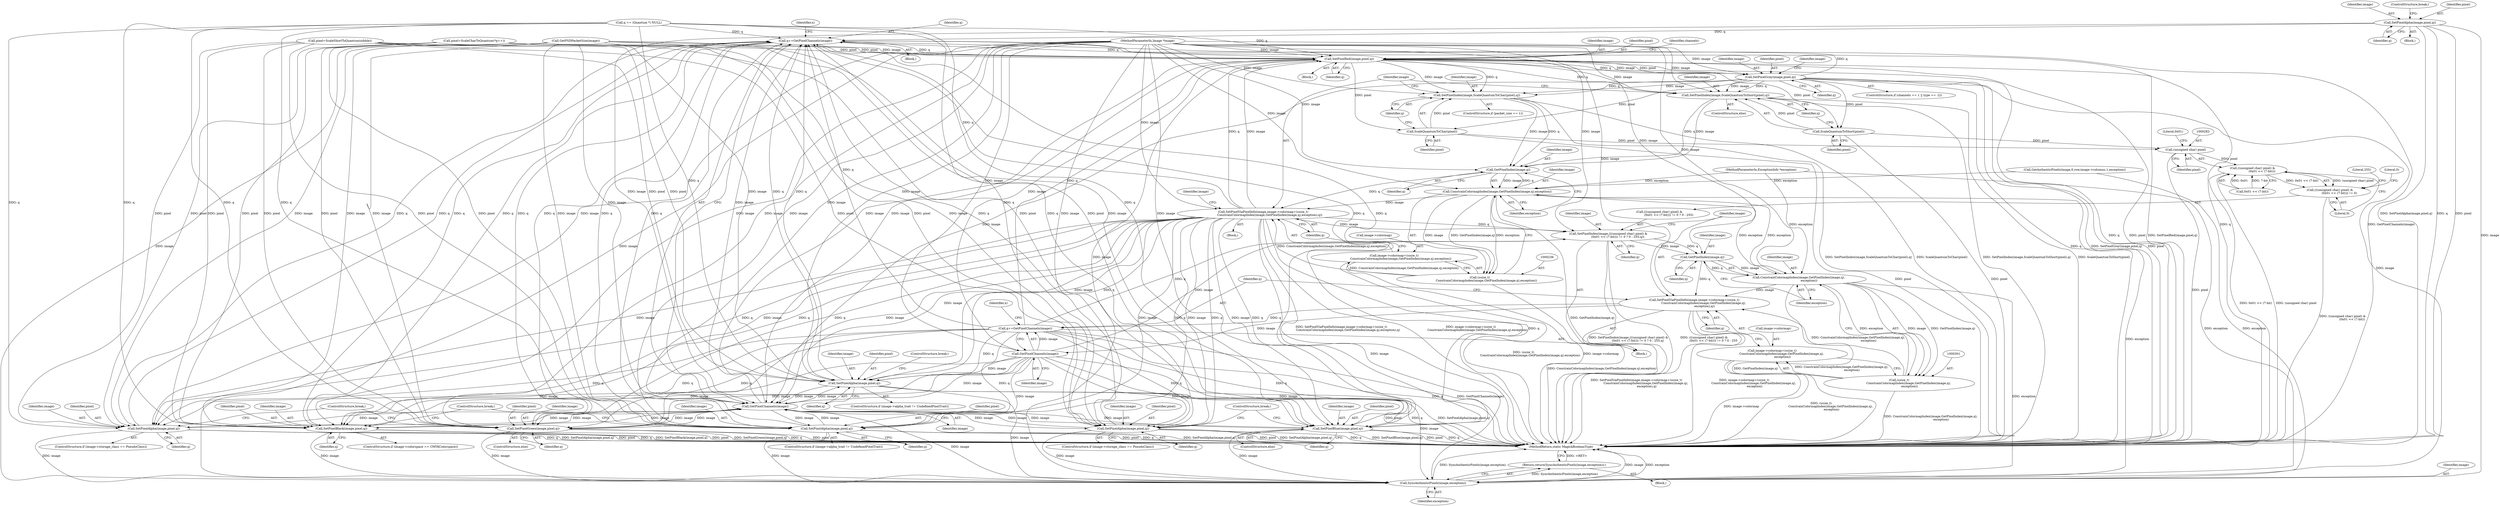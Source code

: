 digraph "0_ImageMagick_280215b9936d145dd5ee91403738ccce1333cab1@pointer" {
"1000182" [label="(Call,SetPixelAlpha(image,pixel,q))"];
"1000406" [label="(Call,q+=GetPixelChannels(image))"];
"1000190" [label="(Call,SetPixelRed(image,pixel,q))"];
"1000203" [label="(Call,SetPixelGray(image,pixel,q))"];
"1000218" [label="(Call,SetPixelIndex(image,ScaleQuantumToChar(pixel),q))"];
"1000239" [label="(Call,GetPixelIndex(image,q))"];
"1000237" [label="(Call,ConstrainColormapIndex(image,GetPixelIndex(image,q),exception))"];
"1000229" [label="(Call,SetPixelViaPixelInfo(image,image->colormap+(ssize_t)\n              ConstrainColormapIndex(image,GetPixelIndex(image,q),exception),q))"];
"1000277" [label="(Call,SetPixelIndex(image,(((unsigned char) pixel) &\n                    (0x01 << (7-bit))) != 0 ? 0 : 255,q))"];
"1000304" [label="(Call,GetPixelIndex(image,q))"];
"1000302" [label="(Call,ConstrainColormapIndex(image,GetPixelIndex(image,q),\n                      exception))"];
"1000294" [label="(Call,SetPixelViaPixelInfo(image,image->colormap+(ssize_t)\n                    ConstrainColormapIndex(image,GetPixelIndex(image,q),\n                      exception),q))"];
"1000309" [label="(Call,q+=GetPixelChannels(image))"];
"1000327" [label="(Call,SetPixelAlpha(image,pixel,q))"];
"1000408" [label="(Call,GetPixelChannels(image))"];
"1000332" [label="(Call,SetPixelGreen(image,pixel,q))"];
"1000411" [label="(Call,SyncAuthenticPixels(image,exception))"];
"1000410" [label="(Return,return(SyncAuthenticPixels(image,exception));)"];
"1000345" [label="(Call,SetPixelAlpha(image,pixel,q))"];
"1000350" [label="(Call,SetPixelBlue(image,pixel,q))"];
"1000363" [label="(Call,SetPixelBlack(image,pixel,q))"];
"1000374" [label="(Call,SetPixelAlpha(image,pixel,q))"];
"1000399" [label="(Call,SetPixelAlpha(image,pixel,q))"];
"1000311" [label="(Call,GetPixelChannels(image))"];
"1000300" [label="(Call,(ssize_t)\n                    ConstrainColormapIndex(image,GetPixelIndex(image,q),\n                      exception))"];
"1000296" [label="(Call,image->colormap+(ssize_t)\n                    ConstrainColormapIndex(image,GetPixelIndex(image,q),\n                      exception))"];
"1000235" [label="(Call,(ssize_t)\n              ConstrainColormapIndex(image,GetPixelIndex(image,q),exception))"];
"1000231" [label="(Call,image->colormap+(ssize_t)\n              ConstrainColormapIndex(image,GetPixelIndex(image,q),exception))"];
"1000220" [label="(Call,ScaleQuantumToChar(pixel))"];
"1000282" [label="(Call,(unsigned char) pixel)"];
"1000281" [label="(Call,((unsigned char) pixel) &\n                    (0x01 << (7-bit)))"];
"1000280" [label="(Call,(((unsigned char) pixel) &\n                    (0x01 << (7-bit))) != 0)"];
"1000224" [label="(Call,SetPixelIndex(image,ScaleQuantumToShort(pixel),q))"];
"1000226" [label="(Call,ScaleQuantumToShort(pixel))"];
"1000411" [label="(Call,SyncAuthenticPixels(image,exception))"];
"1000221" [label="(Identifier,pixel)"];
"1000227" [label="(Identifier,pixel)"];
"1000239" [label="(Call,GetPixelIndex(image,q))"];
"1000303" [label="(Identifier,image)"];
"1000413" [label="(Identifier,exception)"];
"1000193" [label="(Identifier,q)"];
"1000309" [label="(Call,q+=GetPixelChannels(image))"];
"1000368" [label="(ControlStructure,if (image->alpha_trait != UndefinedPixelTrait))"];
"1000230" [label="(Identifier,image)"];
"1000345" [label="(Call,SetPixelAlpha(image,pixel,q))"];
"1000235" [label="(Call,(ssize_t)\n              ConstrainColormapIndex(image,GetPixelIndex(image,q),exception))"];
"1000247" [label="(Identifier,image)"];
"1000339" [label="(ControlStructure,if (image->storage_class == PseudoClass))"];
"1000185" [label="(Identifier,q)"];
"1000194" [label="(ControlStructure,if (channels == 1 || type == -2))"];
"1000173" [label="(Call,pixel=ScaleShortToQuantum(nibble))"];
"1000277" [label="(Call,SetPixelIndex(image,(((unsigned char) pixel) &\n                    (0x01 << (7-bit))) != 0 ? 0 : 255,q))"];
"1000182" [label="(Call,SetPixelAlpha(image,pixel,q))"];
"1000190" [label="(Call,SetPixelRed(image,pixel,q))"];
"1000129" [label="(Call,q == (Quantum *) NULL)"];
"1000218" [label="(Call,SetPixelIndex(image,ScaleQuantumToChar(pixel),q))"];
"1000223" [label="(ControlStructure,else)"];
"1000402" [label="(Identifier,q)"];
"1000138" [label="(Call,GetPSDPacketSize(image))"];
"1000294" [label="(Call,SetPixelViaPixelInfo(image,image->colormap+(ssize_t)\n                    ConstrainColormapIndex(image,GetPixelIndex(image,q),\n                      exception),q))"];
"1000321" [label="(ControlStructure,if (image->storage_class == PseudoClass))"];
"1000284" [label="(Identifier,pixel)"];
"1000232" [label="(Call,image->colormap)"];
"1000346" [label="(Identifier,image)"];
"1000285" [label="(Call,0x01 << (7-bit))"];
"1000204" [label="(Identifier,image)"];
"1000181" [label="(Block,)"];
"1000191" [label="(Identifier,image)"];
"1000296" [label="(Call,image->colormap+(ssize_t)\n                    ConstrainColormapIndex(image,GetPixelIndex(image,q),\n                      exception))"];
"1000307" [label="(Identifier,exception)"];
"1000295" [label="(Identifier,image)"];
"1000376" [label="(Identifier,pixel)"];
"1000281" [label="(Call,((unsigned char) pixel) &\n                    (0x01 << (7-bit)))"];
"1000365" [label="(Identifier,pixel)"];
"1000225" [label="(Identifier,image)"];
"1000282" [label="(Call,(unsigned char) pixel)"];
"1000403" [label="(ControlStructure,break;)"];
"1000237" [label="(Call,ConstrainColormapIndex(image,GetPixelIndex(image,q),exception))"];
"1000354" [label="(ControlStructure,break;)"];
"1000375" [label="(Identifier,image)"];
"1000203" [label="(Call,SetPixelGray(image,pixel,q))"];
"1000334" [label="(Identifier,pixel)"];
"1000377" [label="(Identifier,q)"];
"1000192" [label="(Identifier,pixel)"];
"1000205" [label="(Identifier,pixel)"];
"1000364" [label="(Identifier,image)"];
"1000158" [label="(Call,pixel=ScaleCharToQuantum(*p++))"];
"1000242" [label="(Identifier,exception)"];
"1000349" [label="(ControlStructure,else)"];
"1000153" [label="(Block,)"];
"1000351" [label="(Identifier,image)"];
"1000210" [label="(Identifier,image)"];
"1000330" [label="(Identifier,q)"];
"1000278" [label="(Identifier,image)"];
"1000347" [label="(Identifier,pixel)"];
"1000214" [label="(ControlStructure,if (packet_size == 1))"];
"1000366" [label="(Identifier,q)"];
"1000228" [label="(Identifier,q)"];
"1000219" [label="(Identifier,image)"];
"1000312" [label="(Identifier,image)"];
"1000408" [label="(Call,GetPixelChannels(image))"];
"1000374" [label="(Call,SetPixelAlpha(image,pixel,q))"];
"1000332" [label="(Call,SetPixelGreen(image,pixel,q))"];
"1000229" [label="(Call,SetPixelViaPixelInfo(image,image->colormap+(ssize_t)\n              ConstrainColormapIndex(image,GetPixelIndex(image,q),exception),q))"];
"1000290" [label="(Literal,0)"];
"1000240" [label="(Identifier,image)"];
"1000243" [label="(Identifier,q)"];
"1000311" [label="(Call,GetPixelChannels(image))"];
"1000314" [label="(Identifier,x)"];
"1000297" [label="(Call,image->colormap)"];
"1000414" [label="(MethodReturn,static MagickBooleanType)"];
"1000189" [label="(Block,)"];
"1000305" [label="(Identifier,image)"];
"1000231" [label="(Call,image->colormap+(ssize_t)\n              ConstrainColormapIndex(image,GetPixelIndex(image,q),exception))"];
"1000152" [label="(Identifier,x)"];
"1000327" [label="(Call,SetPixelAlpha(image,pixel,q))"];
"1000302" [label="(Call,ConstrainColormapIndex(image,GetPixelIndex(image,q),\n                      exception))"];
"1000238" [label="(Identifier,image)"];
"1000336" [label="(ControlStructure,break;)"];
"1000328" [label="(Identifier,image)"];
"1000119" [label="(Call,GetAuthenticPixels(image,0,row,image->columns,1,exception))"];
"1000353" [label="(Identifier,q)"];
"1000280" [label="(Call,(((unsigned char) pixel) &\n                    (0x01 << (7-bit))) != 0)"];
"1000183" [label="(Identifier,image)"];
"1000352" [label="(Identifier,pixel)"];
"1000300" [label="(Call,(ssize_t)\n                    ConstrainColormapIndex(image,GetPixelIndex(image,q),\n                      exception))"];
"1000406" [label="(Call,q+=GetPixelChannels(image))"];
"1000350" [label="(Call,SetPixelBlue(image,pixel,q))"];
"1000206" [label="(Identifier,q)"];
"1000106" [label="(MethodParameterIn,ExceptionInfo *exception)"];
"1000401" [label="(Identifier,pixel)"];
"1000241" [label="(Identifier,q)"];
"1000410" [label="(Return,return(SyncAuthenticPixels(image,exception));)"];
"1000186" [label="(ControlStructure,break;)"];
"1000292" [label="(Literal,255)"];
"1000286" [label="(Literal,0x01)"];
"1000184" [label="(Identifier,pixel)"];
"1000333" [label="(Identifier,image)"];
"1000213" [label="(Block,)"];
"1000329" [label="(Identifier,pixel)"];
"1000224" [label="(Call,SetPixelIndex(image,ScaleQuantumToShort(pixel),q))"];
"1000279" [label="(Call,(((unsigned char) pixel) &\n                    (0x01 << (7-bit))) != 0 ? 0 : 255)"];
"1000226" [label="(Call,ScaleQuantumToShort(pixel))"];
"1000304" [label="(Call,GetPixelIndex(image,q))"];
"1000393" [label="(ControlStructure,if (image->alpha_trait != UndefinedPixelTrait))"];
"1000107" [label="(Block,)"];
"1000101" [label="(MethodParameterIn,Image *image)"];
"1000306" [label="(Identifier,q)"];
"1000357" [label="(ControlStructure,if (image->colorspace == CMYKColorspace))"];
"1000399" [label="(Call,SetPixelAlpha(image,pixel,q))"];
"1000409" [label="(Identifier,image)"];
"1000276" [label="(Block,)"];
"1000220" [label="(Call,ScaleQuantumToChar(pixel))"];
"1000310" [label="(Identifier,q)"];
"1000293" [label="(Identifier,q)"];
"1000291" [label="(Literal,0)"];
"1000331" [label="(ControlStructure,else)"];
"1000412" [label="(Identifier,image)"];
"1000363" [label="(Call,SetPixelBlack(image,pixel,q))"];
"1000197" [label="(Identifier,channels)"];
"1000222" [label="(Identifier,q)"];
"1000378" [label="(ControlStructure,break;)"];
"1000400" [label="(Identifier,image)"];
"1000407" [label="(Identifier,q)"];
"1000308" [label="(Identifier,q)"];
"1000335" [label="(Identifier,q)"];
"1000348" [label="(Identifier,q)"];
"1000182" -> "1000181"  [label="AST: "];
"1000182" -> "1000185"  [label="CFG: "];
"1000183" -> "1000182"  [label="AST: "];
"1000184" -> "1000182"  [label="AST: "];
"1000185" -> "1000182"  [label="AST: "];
"1000186" -> "1000182"  [label="CFG: "];
"1000182" -> "1000414"  [label="DDG: SetPixelAlpha(image,pixel,q)"];
"1000182" -> "1000414"  [label="DDG: q"];
"1000182" -> "1000414"  [label="DDG: pixel"];
"1000182" -> "1000406"  [label="DDG: q"];
"1000182" -> "1000408"  [label="DDG: image"];
"1000182" -> "1000411"  [label="DDG: image"];
"1000406" -> "1000153"  [label="AST: "];
"1000406" -> "1000408"  [label="CFG: "];
"1000407" -> "1000406"  [label="AST: "];
"1000408" -> "1000406"  [label="AST: "];
"1000152" -> "1000406"  [label="CFG: "];
"1000406" -> "1000414"  [label="DDG: q"];
"1000406" -> "1000414"  [label="DDG: GetPixelChannels(image)"];
"1000406" -> "1000190"  [label="DDG: q"];
"1000406" -> "1000327"  [label="DDG: q"];
"1000406" -> "1000332"  [label="DDG: q"];
"1000406" -> "1000345"  [label="DDG: q"];
"1000406" -> "1000350"  [label="DDG: q"];
"1000406" -> "1000363"  [label="DDG: q"];
"1000406" -> "1000374"  [label="DDG: q"];
"1000406" -> "1000399"  [label="DDG: q"];
"1000408" -> "1000406"  [label="DDG: image"];
"1000309" -> "1000406"  [label="DDG: q"];
"1000129" -> "1000406"  [label="DDG: q"];
"1000374" -> "1000406"  [label="DDG: q"];
"1000399" -> "1000406"  [label="DDG: q"];
"1000350" -> "1000406"  [label="DDG: q"];
"1000345" -> "1000406"  [label="DDG: q"];
"1000327" -> "1000406"  [label="DDG: q"];
"1000363" -> "1000406"  [label="DDG: q"];
"1000190" -> "1000406"  [label="DDG: q"];
"1000332" -> "1000406"  [label="DDG: q"];
"1000229" -> "1000406"  [label="DDG: q"];
"1000203" -> "1000406"  [label="DDG: q"];
"1000190" -> "1000189"  [label="AST: "];
"1000190" -> "1000193"  [label="CFG: "];
"1000191" -> "1000190"  [label="AST: "];
"1000192" -> "1000190"  [label="AST: "];
"1000193" -> "1000190"  [label="AST: "];
"1000197" -> "1000190"  [label="CFG: "];
"1000190" -> "1000414"  [label="DDG: SetPixelRed(image,pixel,q)"];
"1000190" -> "1000414"  [label="DDG: q"];
"1000190" -> "1000414"  [label="DDG: pixel"];
"1000311" -> "1000190"  [label="DDG: image"];
"1000408" -> "1000190"  [label="DDG: image"];
"1000138" -> "1000190"  [label="DDG: image"];
"1000229" -> "1000190"  [label="DDG: image"];
"1000229" -> "1000190"  [label="DDG: q"];
"1000101" -> "1000190"  [label="DDG: image"];
"1000158" -> "1000190"  [label="DDG: pixel"];
"1000173" -> "1000190"  [label="DDG: pixel"];
"1000309" -> "1000190"  [label="DDG: q"];
"1000129" -> "1000190"  [label="DDG: q"];
"1000190" -> "1000203"  [label="DDG: image"];
"1000190" -> "1000203"  [label="DDG: pixel"];
"1000190" -> "1000203"  [label="DDG: q"];
"1000190" -> "1000218"  [label="DDG: image"];
"1000190" -> "1000218"  [label="DDG: q"];
"1000190" -> "1000220"  [label="DDG: pixel"];
"1000190" -> "1000224"  [label="DDG: image"];
"1000190" -> "1000224"  [label="DDG: q"];
"1000190" -> "1000226"  [label="DDG: pixel"];
"1000190" -> "1000408"  [label="DDG: image"];
"1000190" -> "1000411"  [label="DDG: image"];
"1000203" -> "1000194"  [label="AST: "];
"1000203" -> "1000206"  [label="CFG: "];
"1000204" -> "1000203"  [label="AST: "];
"1000205" -> "1000203"  [label="AST: "];
"1000206" -> "1000203"  [label="AST: "];
"1000210" -> "1000203"  [label="CFG: "];
"1000203" -> "1000414"  [label="DDG: q"];
"1000203" -> "1000414"  [label="DDG: SetPixelGray(image,pixel,q)"];
"1000203" -> "1000414"  [label="DDG: pixel"];
"1000101" -> "1000203"  [label="DDG: image"];
"1000203" -> "1000218"  [label="DDG: image"];
"1000203" -> "1000218"  [label="DDG: q"];
"1000203" -> "1000220"  [label="DDG: pixel"];
"1000203" -> "1000224"  [label="DDG: image"];
"1000203" -> "1000224"  [label="DDG: q"];
"1000203" -> "1000226"  [label="DDG: pixel"];
"1000203" -> "1000408"  [label="DDG: image"];
"1000203" -> "1000411"  [label="DDG: image"];
"1000218" -> "1000214"  [label="AST: "];
"1000218" -> "1000222"  [label="CFG: "];
"1000219" -> "1000218"  [label="AST: "];
"1000220" -> "1000218"  [label="AST: "];
"1000222" -> "1000218"  [label="AST: "];
"1000230" -> "1000218"  [label="CFG: "];
"1000218" -> "1000414"  [label="DDG: SetPixelIndex(image,ScaleQuantumToChar(pixel),q)"];
"1000218" -> "1000414"  [label="DDG: ScaleQuantumToChar(pixel)"];
"1000101" -> "1000218"  [label="DDG: image"];
"1000220" -> "1000218"  [label="DDG: pixel"];
"1000218" -> "1000239"  [label="DDG: image"];
"1000218" -> "1000239"  [label="DDG: q"];
"1000239" -> "1000237"  [label="AST: "];
"1000239" -> "1000241"  [label="CFG: "];
"1000240" -> "1000239"  [label="AST: "];
"1000241" -> "1000239"  [label="AST: "];
"1000242" -> "1000239"  [label="CFG: "];
"1000239" -> "1000237"  [label="DDG: image"];
"1000239" -> "1000237"  [label="DDG: q"];
"1000224" -> "1000239"  [label="DDG: image"];
"1000224" -> "1000239"  [label="DDG: q"];
"1000101" -> "1000239"  [label="DDG: image"];
"1000239" -> "1000229"  [label="DDG: q"];
"1000237" -> "1000235"  [label="AST: "];
"1000237" -> "1000242"  [label="CFG: "];
"1000238" -> "1000237"  [label="AST: "];
"1000242" -> "1000237"  [label="AST: "];
"1000235" -> "1000237"  [label="CFG: "];
"1000237" -> "1000414"  [label="DDG: GetPixelIndex(image,q)"];
"1000237" -> "1000229"  [label="DDG: image"];
"1000237" -> "1000235"  [label="DDG: image"];
"1000237" -> "1000235"  [label="DDG: GetPixelIndex(image,q)"];
"1000237" -> "1000235"  [label="DDG: exception"];
"1000101" -> "1000237"  [label="DDG: image"];
"1000302" -> "1000237"  [label="DDG: exception"];
"1000119" -> "1000237"  [label="DDG: exception"];
"1000106" -> "1000237"  [label="DDG: exception"];
"1000237" -> "1000302"  [label="DDG: exception"];
"1000237" -> "1000411"  [label="DDG: exception"];
"1000229" -> "1000213"  [label="AST: "];
"1000229" -> "1000243"  [label="CFG: "];
"1000230" -> "1000229"  [label="AST: "];
"1000231" -> "1000229"  [label="AST: "];
"1000243" -> "1000229"  [label="AST: "];
"1000247" -> "1000229"  [label="CFG: "];
"1000229" -> "1000414"  [label="DDG: SetPixelViaPixelInfo(image,image->colormap+(ssize_t)\n              ConstrainColormapIndex(image,GetPixelIndex(image,q),exception),q)"];
"1000229" -> "1000414"  [label="DDG: image->colormap+(ssize_t)\n              ConstrainColormapIndex(image,GetPixelIndex(image,q),exception)"];
"1000229" -> "1000414"  [label="DDG: q"];
"1000101" -> "1000229"  [label="DDG: image"];
"1000235" -> "1000229"  [label="DDG: ConstrainColormapIndex(image,GetPixelIndex(image,q),exception)"];
"1000229" -> "1000277"  [label="DDG: image"];
"1000229" -> "1000277"  [label="DDG: q"];
"1000229" -> "1000327"  [label="DDG: image"];
"1000229" -> "1000327"  [label="DDG: q"];
"1000229" -> "1000332"  [label="DDG: image"];
"1000229" -> "1000332"  [label="DDG: q"];
"1000229" -> "1000345"  [label="DDG: image"];
"1000229" -> "1000345"  [label="DDG: q"];
"1000229" -> "1000350"  [label="DDG: image"];
"1000229" -> "1000350"  [label="DDG: q"];
"1000229" -> "1000363"  [label="DDG: image"];
"1000229" -> "1000363"  [label="DDG: q"];
"1000229" -> "1000374"  [label="DDG: image"];
"1000229" -> "1000374"  [label="DDG: q"];
"1000229" -> "1000399"  [label="DDG: image"];
"1000229" -> "1000399"  [label="DDG: q"];
"1000229" -> "1000408"  [label="DDG: image"];
"1000229" -> "1000411"  [label="DDG: image"];
"1000277" -> "1000276"  [label="AST: "];
"1000277" -> "1000293"  [label="CFG: "];
"1000278" -> "1000277"  [label="AST: "];
"1000279" -> "1000277"  [label="AST: "];
"1000293" -> "1000277"  [label="AST: "];
"1000295" -> "1000277"  [label="CFG: "];
"1000277" -> "1000414"  [label="DDG: SetPixelIndex(image,(((unsigned char) pixel) &\n                    (0x01 << (7-bit))) != 0 ? 0 : 255,q)"];
"1000277" -> "1000414"  [label="DDG: (((unsigned char) pixel) &\n                    (0x01 << (7-bit))) != 0 ? 0 : 255"];
"1000311" -> "1000277"  [label="DDG: image"];
"1000101" -> "1000277"  [label="DDG: image"];
"1000309" -> "1000277"  [label="DDG: q"];
"1000277" -> "1000304"  [label="DDG: image"];
"1000277" -> "1000304"  [label="DDG: q"];
"1000304" -> "1000302"  [label="AST: "];
"1000304" -> "1000306"  [label="CFG: "];
"1000305" -> "1000304"  [label="AST: "];
"1000306" -> "1000304"  [label="AST: "];
"1000307" -> "1000304"  [label="CFG: "];
"1000304" -> "1000302"  [label="DDG: image"];
"1000304" -> "1000302"  [label="DDG: q"];
"1000101" -> "1000304"  [label="DDG: image"];
"1000304" -> "1000294"  [label="DDG: q"];
"1000302" -> "1000300"  [label="AST: "];
"1000302" -> "1000307"  [label="CFG: "];
"1000303" -> "1000302"  [label="AST: "];
"1000307" -> "1000302"  [label="AST: "];
"1000300" -> "1000302"  [label="CFG: "];
"1000302" -> "1000414"  [label="DDG: GetPixelIndex(image,q)"];
"1000302" -> "1000294"  [label="DDG: image"];
"1000302" -> "1000300"  [label="DDG: image"];
"1000302" -> "1000300"  [label="DDG: GetPixelIndex(image,q)"];
"1000302" -> "1000300"  [label="DDG: exception"];
"1000101" -> "1000302"  [label="DDG: image"];
"1000106" -> "1000302"  [label="DDG: exception"];
"1000302" -> "1000411"  [label="DDG: exception"];
"1000294" -> "1000276"  [label="AST: "];
"1000294" -> "1000308"  [label="CFG: "];
"1000295" -> "1000294"  [label="AST: "];
"1000296" -> "1000294"  [label="AST: "];
"1000308" -> "1000294"  [label="AST: "];
"1000310" -> "1000294"  [label="CFG: "];
"1000294" -> "1000414"  [label="DDG: SetPixelViaPixelInfo(image,image->colormap+(ssize_t)\n                    ConstrainColormapIndex(image,GetPixelIndex(image,q),\n                      exception),q)"];
"1000294" -> "1000414"  [label="DDG: image->colormap+(ssize_t)\n                    ConstrainColormapIndex(image,GetPixelIndex(image,q),\n                      exception)"];
"1000101" -> "1000294"  [label="DDG: image"];
"1000300" -> "1000294"  [label="DDG: ConstrainColormapIndex(image,GetPixelIndex(image,q),\n                      exception)"];
"1000294" -> "1000309"  [label="DDG: q"];
"1000294" -> "1000311"  [label="DDG: image"];
"1000309" -> "1000276"  [label="AST: "];
"1000309" -> "1000311"  [label="CFG: "];
"1000310" -> "1000309"  [label="AST: "];
"1000311" -> "1000309"  [label="AST: "];
"1000314" -> "1000309"  [label="CFG: "];
"1000309" -> "1000414"  [label="DDG: q"];
"1000309" -> "1000414"  [label="DDG: GetPixelChannels(image)"];
"1000311" -> "1000309"  [label="DDG: image"];
"1000309" -> "1000327"  [label="DDG: q"];
"1000309" -> "1000332"  [label="DDG: q"];
"1000309" -> "1000345"  [label="DDG: q"];
"1000309" -> "1000350"  [label="DDG: q"];
"1000309" -> "1000363"  [label="DDG: q"];
"1000309" -> "1000374"  [label="DDG: q"];
"1000309" -> "1000399"  [label="DDG: q"];
"1000327" -> "1000321"  [label="AST: "];
"1000327" -> "1000330"  [label="CFG: "];
"1000328" -> "1000327"  [label="AST: "];
"1000329" -> "1000327"  [label="AST: "];
"1000330" -> "1000327"  [label="AST: "];
"1000336" -> "1000327"  [label="CFG: "];
"1000327" -> "1000414"  [label="DDG: pixel"];
"1000327" -> "1000414"  [label="DDG: q"];
"1000327" -> "1000414"  [label="DDG: SetPixelAlpha(image,pixel,q)"];
"1000311" -> "1000327"  [label="DDG: image"];
"1000408" -> "1000327"  [label="DDG: image"];
"1000138" -> "1000327"  [label="DDG: image"];
"1000101" -> "1000327"  [label="DDG: image"];
"1000158" -> "1000327"  [label="DDG: pixel"];
"1000173" -> "1000327"  [label="DDG: pixel"];
"1000129" -> "1000327"  [label="DDG: q"];
"1000327" -> "1000408"  [label="DDG: image"];
"1000327" -> "1000411"  [label="DDG: image"];
"1000408" -> "1000409"  [label="CFG: "];
"1000409" -> "1000408"  [label="AST: "];
"1000408" -> "1000332"  [label="DDG: image"];
"1000408" -> "1000345"  [label="DDG: image"];
"1000408" -> "1000350"  [label="DDG: image"];
"1000408" -> "1000363"  [label="DDG: image"];
"1000408" -> "1000374"  [label="DDG: image"];
"1000408" -> "1000399"  [label="DDG: image"];
"1000311" -> "1000408"  [label="DDG: image"];
"1000350" -> "1000408"  [label="DDG: image"];
"1000138" -> "1000408"  [label="DDG: image"];
"1000399" -> "1000408"  [label="DDG: image"];
"1000345" -> "1000408"  [label="DDG: image"];
"1000332" -> "1000408"  [label="DDG: image"];
"1000374" -> "1000408"  [label="DDG: image"];
"1000363" -> "1000408"  [label="DDG: image"];
"1000101" -> "1000408"  [label="DDG: image"];
"1000408" -> "1000411"  [label="DDG: image"];
"1000332" -> "1000331"  [label="AST: "];
"1000332" -> "1000335"  [label="CFG: "];
"1000333" -> "1000332"  [label="AST: "];
"1000334" -> "1000332"  [label="AST: "];
"1000335" -> "1000332"  [label="AST: "];
"1000336" -> "1000332"  [label="CFG: "];
"1000332" -> "1000414"  [label="DDG: pixel"];
"1000332" -> "1000414"  [label="DDG: SetPixelGreen(image,pixel,q)"];
"1000332" -> "1000414"  [label="DDG: q"];
"1000311" -> "1000332"  [label="DDG: image"];
"1000138" -> "1000332"  [label="DDG: image"];
"1000101" -> "1000332"  [label="DDG: image"];
"1000158" -> "1000332"  [label="DDG: pixel"];
"1000173" -> "1000332"  [label="DDG: pixel"];
"1000129" -> "1000332"  [label="DDG: q"];
"1000332" -> "1000411"  [label="DDG: image"];
"1000411" -> "1000410"  [label="AST: "];
"1000411" -> "1000413"  [label="CFG: "];
"1000412" -> "1000411"  [label="AST: "];
"1000413" -> "1000411"  [label="AST: "];
"1000410" -> "1000411"  [label="CFG: "];
"1000411" -> "1000414"  [label="DDG: SyncAuthenticPixels(image,exception)"];
"1000411" -> "1000414"  [label="DDG: image"];
"1000411" -> "1000414"  [label="DDG: exception"];
"1000411" -> "1000410"  [label="DDG: SyncAuthenticPixels(image,exception)"];
"1000311" -> "1000411"  [label="DDG: image"];
"1000350" -> "1000411"  [label="DDG: image"];
"1000138" -> "1000411"  [label="DDG: image"];
"1000399" -> "1000411"  [label="DDG: image"];
"1000345" -> "1000411"  [label="DDG: image"];
"1000374" -> "1000411"  [label="DDG: image"];
"1000363" -> "1000411"  [label="DDG: image"];
"1000101" -> "1000411"  [label="DDG: image"];
"1000119" -> "1000411"  [label="DDG: exception"];
"1000106" -> "1000411"  [label="DDG: exception"];
"1000410" -> "1000107"  [label="AST: "];
"1000414" -> "1000410"  [label="CFG: "];
"1000410" -> "1000414"  [label="DDG: <RET>"];
"1000345" -> "1000339"  [label="AST: "];
"1000345" -> "1000348"  [label="CFG: "];
"1000346" -> "1000345"  [label="AST: "];
"1000347" -> "1000345"  [label="AST: "];
"1000348" -> "1000345"  [label="AST: "];
"1000354" -> "1000345"  [label="CFG: "];
"1000345" -> "1000414"  [label="DDG: q"];
"1000345" -> "1000414"  [label="DDG: pixel"];
"1000345" -> "1000414"  [label="DDG: SetPixelAlpha(image,pixel,q)"];
"1000311" -> "1000345"  [label="DDG: image"];
"1000138" -> "1000345"  [label="DDG: image"];
"1000101" -> "1000345"  [label="DDG: image"];
"1000158" -> "1000345"  [label="DDG: pixel"];
"1000173" -> "1000345"  [label="DDG: pixel"];
"1000129" -> "1000345"  [label="DDG: q"];
"1000350" -> "1000349"  [label="AST: "];
"1000350" -> "1000353"  [label="CFG: "];
"1000351" -> "1000350"  [label="AST: "];
"1000352" -> "1000350"  [label="AST: "];
"1000353" -> "1000350"  [label="AST: "];
"1000354" -> "1000350"  [label="CFG: "];
"1000350" -> "1000414"  [label="DDG: q"];
"1000350" -> "1000414"  [label="DDG: SetPixelBlue(image,pixel,q)"];
"1000350" -> "1000414"  [label="DDG: pixel"];
"1000311" -> "1000350"  [label="DDG: image"];
"1000138" -> "1000350"  [label="DDG: image"];
"1000101" -> "1000350"  [label="DDG: image"];
"1000158" -> "1000350"  [label="DDG: pixel"];
"1000173" -> "1000350"  [label="DDG: pixel"];
"1000129" -> "1000350"  [label="DDG: q"];
"1000363" -> "1000357"  [label="AST: "];
"1000363" -> "1000366"  [label="CFG: "];
"1000364" -> "1000363"  [label="AST: "];
"1000365" -> "1000363"  [label="AST: "];
"1000366" -> "1000363"  [label="AST: "];
"1000378" -> "1000363"  [label="CFG: "];
"1000363" -> "1000414"  [label="DDG: pixel"];
"1000363" -> "1000414"  [label="DDG: q"];
"1000363" -> "1000414"  [label="DDG: SetPixelBlack(image,pixel,q)"];
"1000311" -> "1000363"  [label="DDG: image"];
"1000138" -> "1000363"  [label="DDG: image"];
"1000101" -> "1000363"  [label="DDG: image"];
"1000158" -> "1000363"  [label="DDG: pixel"];
"1000173" -> "1000363"  [label="DDG: pixel"];
"1000129" -> "1000363"  [label="DDG: q"];
"1000374" -> "1000368"  [label="AST: "];
"1000374" -> "1000377"  [label="CFG: "];
"1000375" -> "1000374"  [label="AST: "];
"1000376" -> "1000374"  [label="AST: "];
"1000377" -> "1000374"  [label="AST: "];
"1000378" -> "1000374"  [label="CFG: "];
"1000374" -> "1000414"  [label="DDG: pixel"];
"1000374" -> "1000414"  [label="DDG: q"];
"1000374" -> "1000414"  [label="DDG: SetPixelAlpha(image,pixel,q)"];
"1000311" -> "1000374"  [label="DDG: image"];
"1000138" -> "1000374"  [label="DDG: image"];
"1000101" -> "1000374"  [label="DDG: image"];
"1000158" -> "1000374"  [label="DDG: pixel"];
"1000173" -> "1000374"  [label="DDG: pixel"];
"1000129" -> "1000374"  [label="DDG: q"];
"1000399" -> "1000393"  [label="AST: "];
"1000399" -> "1000402"  [label="CFG: "];
"1000400" -> "1000399"  [label="AST: "];
"1000401" -> "1000399"  [label="AST: "];
"1000402" -> "1000399"  [label="AST: "];
"1000403" -> "1000399"  [label="CFG: "];
"1000399" -> "1000414"  [label="DDG: pixel"];
"1000399" -> "1000414"  [label="DDG: q"];
"1000399" -> "1000414"  [label="DDG: SetPixelAlpha(image,pixel,q)"];
"1000311" -> "1000399"  [label="DDG: image"];
"1000138" -> "1000399"  [label="DDG: image"];
"1000101" -> "1000399"  [label="DDG: image"];
"1000158" -> "1000399"  [label="DDG: pixel"];
"1000173" -> "1000399"  [label="DDG: pixel"];
"1000129" -> "1000399"  [label="DDG: q"];
"1000311" -> "1000312"  [label="CFG: "];
"1000312" -> "1000311"  [label="AST: "];
"1000101" -> "1000311"  [label="DDG: image"];
"1000300" -> "1000296"  [label="AST: "];
"1000301" -> "1000300"  [label="AST: "];
"1000296" -> "1000300"  [label="CFG: "];
"1000300" -> "1000414"  [label="DDG: ConstrainColormapIndex(image,GetPixelIndex(image,q),\n                      exception)"];
"1000300" -> "1000296"  [label="DDG: ConstrainColormapIndex(image,GetPixelIndex(image,q),\n                      exception)"];
"1000297" -> "1000296"  [label="AST: "];
"1000308" -> "1000296"  [label="CFG: "];
"1000296" -> "1000414"  [label="DDG: (ssize_t)\n                    ConstrainColormapIndex(image,GetPixelIndex(image,q),\n                      exception)"];
"1000296" -> "1000414"  [label="DDG: image->colormap"];
"1000235" -> "1000231"  [label="AST: "];
"1000236" -> "1000235"  [label="AST: "];
"1000231" -> "1000235"  [label="CFG: "];
"1000235" -> "1000414"  [label="DDG: ConstrainColormapIndex(image,GetPixelIndex(image,q),exception)"];
"1000235" -> "1000231"  [label="DDG: ConstrainColormapIndex(image,GetPixelIndex(image,q),exception)"];
"1000232" -> "1000231"  [label="AST: "];
"1000243" -> "1000231"  [label="CFG: "];
"1000231" -> "1000414"  [label="DDG: (ssize_t)\n              ConstrainColormapIndex(image,GetPixelIndex(image,q),exception)"];
"1000231" -> "1000414"  [label="DDG: image->colormap"];
"1000220" -> "1000221"  [label="CFG: "];
"1000221" -> "1000220"  [label="AST: "];
"1000222" -> "1000220"  [label="CFG: "];
"1000220" -> "1000414"  [label="DDG: pixel"];
"1000220" -> "1000282"  [label="DDG: pixel"];
"1000282" -> "1000281"  [label="AST: "];
"1000282" -> "1000284"  [label="CFG: "];
"1000283" -> "1000282"  [label="AST: "];
"1000284" -> "1000282"  [label="AST: "];
"1000286" -> "1000282"  [label="CFG: "];
"1000282" -> "1000414"  [label="DDG: pixel"];
"1000282" -> "1000281"  [label="DDG: pixel"];
"1000226" -> "1000282"  [label="DDG: pixel"];
"1000281" -> "1000280"  [label="AST: "];
"1000281" -> "1000285"  [label="CFG: "];
"1000285" -> "1000281"  [label="AST: "];
"1000290" -> "1000281"  [label="CFG: "];
"1000281" -> "1000414"  [label="DDG: 0x01 << (7-bit)"];
"1000281" -> "1000414"  [label="DDG: (unsigned char) pixel"];
"1000281" -> "1000280"  [label="DDG: (unsigned char) pixel"];
"1000281" -> "1000280"  [label="DDG: 0x01 << (7-bit)"];
"1000285" -> "1000281"  [label="DDG: 0x01"];
"1000285" -> "1000281"  [label="DDG: 7-bit"];
"1000280" -> "1000279"  [label="AST: "];
"1000280" -> "1000290"  [label="CFG: "];
"1000290" -> "1000280"  [label="AST: "];
"1000291" -> "1000280"  [label="CFG: "];
"1000292" -> "1000280"  [label="CFG: "];
"1000280" -> "1000414"  [label="DDG: ((unsigned char) pixel) &\n                    (0x01 << (7-bit))"];
"1000224" -> "1000223"  [label="AST: "];
"1000224" -> "1000228"  [label="CFG: "];
"1000225" -> "1000224"  [label="AST: "];
"1000226" -> "1000224"  [label="AST: "];
"1000228" -> "1000224"  [label="AST: "];
"1000230" -> "1000224"  [label="CFG: "];
"1000224" -> "1000414"  [label="DDG: ScaleQuantumToShort(pixel)"];
"1000224" -> "1000414"  [label="DDG: SetPixelIndex(image,ScaleQuantumToShort(pixel),q)"];
"1000101" -> "1000224"  [label="DDG: image"];
"1000226" -> "1000224"  [label="DDG: pixel"];
"1000226" -> "1000227"  [label="CFG: "];
"1000227" -> "1000226"  [label="AST: "];
"1000228" -> "1000226"  [label="CFG: "];
"1000226" -> "1000414"  [label="DDG: pixel"];
}

